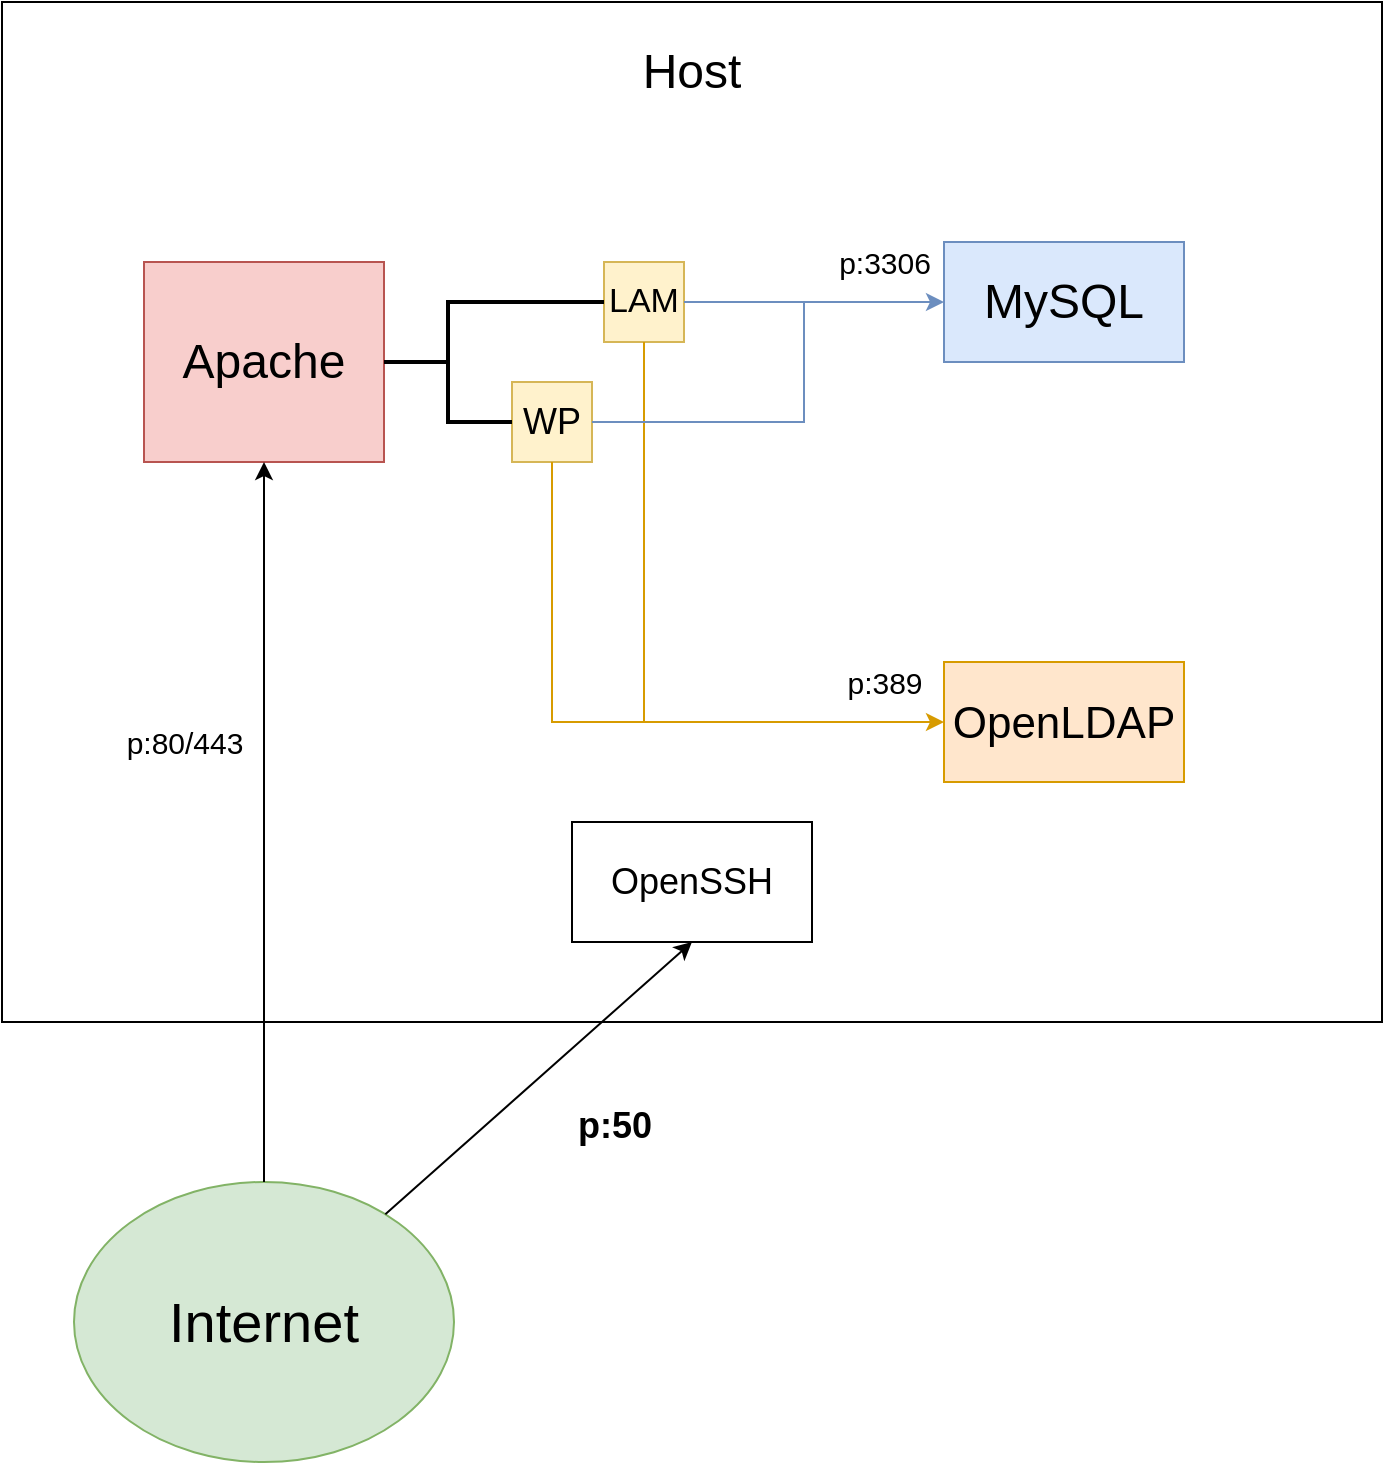 <mxfile>
    <diagram id="C5RBs43oDa-KdzZeNtuy" name="Page-1">
        <mxGraphModel dx="742" dy="647" grid="1" gridSize="10" guides="1" tooltips="1" connect="1" arrows="1" fold="1" page="1" pageScale="1" pageWidth="827" pageHeight="1169" math="0" shadow="0">
            <root>
                <mxCell id="WIyWlLk6GJQsqaUBKTNV-0"/>
                <mxCell id="WIyWlLk6GJQsqaUBKTNV-1" parent="WIyWlLk6GJQsqaUBKTNV-0"/>
                <mxCell id="fDoWqqoHtU6u6N5VrsDu-0" value="" style="rounded=0;whiteSpace=wrap;html=1;fontFamily=Verdana;fontSize=24;align=center;movable=0;resizable=0;rotatable=0;deletable=0;editable=0;locked=1;connectable=0;" parent="WIyWlLk6GJQsqaUBKTNV-1" vertex="1">
                    <mxGeometry x="69" y="50" width="690" height="510" as="geometry"/>
                </mxCell>
                <mxCell id="fDoWqqoHtU6u6N5VrsDu-2" value="Host" style="rounded=0;whiteSpace=wrap;html=1;strokeColor=none;fontFamily=Helvetica;fontSize=24;" parent="WIyWlLk6GJQsqaUBKTNV-1" vertex="1">
                    <mxGeometry x="364" y="60" width="100" height="50" as="geometry"/>
                </mxCell>
                <mxCell id="fDoWqqoHtU6u6N5VrsDu-3" value="Apache" style="rounded=0;whiteSpace=wrap;html=1;fontFamily=Helvetica;fontSize=24;fillColor=#f8cecc;strokeColor=#b85450;" parent="WIyWlLk6GJQsqaUBKTNV-1" vertex="1">
                    <mxGeometry x="140" y="180" width="120" height="100" as="geometry"/>
                </mxCell>
                <mxCell id="fDoWqqoHtU6u6N5VrsDu-4" value="MySQL" style="rounded=0;whiteSpace=wrap;html=1;fontSize=24;fillColor=#dae8fc;strokeColor=#6c8ebf;" parent="WIyWlLk6GJQsqaUBKTNV-1" vertex="1">
                    <mxGeometry x="540" y="170" width="120" height="60" as="geometry"/>
                </mxCell>
                <mxCell id="fDoWqqoHtU6u6N5VrsDu-5" value="&lt;font style=&quot;font-size: 22px;&quot;&gt;OpenLDAP&lt;/font&gt;" style="rounded=0;whiteSpace=wrap;html=1;fontSize=24;fillColor=#ffe6cc;strokeColor=#d79b00;" parent="WIyWlLk6GJQsqaUBKTNV-1" vertex="1">
                    <mxGeometry x="540" y="380" width="120" height="60" as="geometry"/>
                </mxCell>
                <mxCell id="fDoWqqoHtU6u6N5VrsDu-6" value="&lt;font style=&quot;font-size: 17px;&quot;&gt;LAM&lt;/font&gt;" style="rounded=0;whiteSpace=wrap;html=1;fillColor=#fff2cc;strokeColor=#d6b656;" parent="WIyWlLk6GJQsqaUBKTNV-1" vertex="1">
                    <mxGeometry x="370" y="180" width="40" height="40" as="geometry"/>
                </mxCell>
                <mxCell id="fDoWqqoHtU6u6N5VrsDu-7" value="&lt;font style=&quot;font-size: 18px;&quot;&gt;WP&lt;/font&gt;" style="rounded=0;whiteSpace=wrap;html=1;fillColor=#fff2cc;strokeColor=#d6b656;" parent="WIyWlLk6GJQsqaUBKTNV-1" vertex="1">
                    <mxGeometry x="324" y="240" width="40" height="40" as="geometry"/>
                </mxCell>
                <mxCell id="fDoWqqoHtU6u6N5VrsDu-8" value="&lt;font style=&quot;font-size: 28px;&quot;&gt;Internet&lt;/font&gt;" style="ellipse;whiteSpace=wrap;html=1;fillColor=#d5e8d4;strokeColor=#82b366;" parent="WIyWlLk6GJQsqaUBKTNV-1" vertex="1">
                    <mxGeometry x="105" y="640" width="190" height="140" as="geometry"/>
                </mxCell>
                <mxCell id="fDoWqqoHtU6u6N5VrsDu-9" value="" style="strokeWidth=2;html=1;shape=mxgraph.flowchart.annotation_2;align=left;labelPosition=right;pointerEvents=1;" parent="WIyWlLk6GJQsqaUBKTNV-1" vertex="1">
                    <mxGeometry x="260" y="200" width="64" height="60" as="geometry"/>
                </mxCell>
                <mxCell id="fDoWqqoHtU6u6N5VrsDu-10" value="&lt;font style=&quot;font-size: 15px;&quot;&gt;p:389&lt;/font&gt;" style="endArrow=classic;html=1;rounded=0;fillColor=#ffe6cc;strokeColor=#d79b00;" parent="WIyWlLk6GJQsqaUBKTNV-1" source="fDoWqqoHtU6u6N5VrsDu-7" target="fDoWqqoHtU6u6N5VrsDu-5" edge="1">
                    <mxGeometry x="0.816" y="20" width="50" height="50" relative="1" as="geometry">
                        <mxPoint x="460" y="450" as="sourcePoint"/>
                        <mxPoint x="510" y="400" as="targetPoint"/>
                        <Array as="points">
                            <mxPoint x="344" y="410"/>
                        </Array>
                        <mxPoint as="offset"/>
                    </mxGeometry>
                </mxCell>
                <mxCell id="fDoWqqoHtU6u6N5VrsDu-12" value="&lt;font style=&quot;font-size: 15px;&quot;&gt;p:3306&lt;/font&gt;" style="endArrow=classic;html=1;rounded=0;fillColor=#dae8fc;strokeColor=#6c8ebf;" parent="WIyWlLk6GJQsqaUBKTNV-1" source="fDoWqqoHtU6u6N5VrsDu-6" target="fDoWqqoHtU6u6N5VrsDu-4" edge="1">
                    <mxGeometry x="0.538" y="20" width="50" height="50" relative="1" as="geometry">
                        <mxPoint x="460" y="450" as="sourcePoint"/>
                        <mxPoint x="510" y="400" as="targetPoint"/>
                        <mxPoint as="offset"/>
                    </mxGeometry>
                </mxCell>
                <mxCell id="fDoWqqoHtU6u6N5VrsDu-13" value="&lt;font style=&quot;font-size: 15px;&quot;&gt;p:80/443&lt;/font&gt;" style="endArrow=classic;html=1;rounded=0;" parent="WIyWlLk6GJQsqaUBKTNV-1" source="fDoWqqoHtU6u6N5VrsDu-8" target="fDoWqqoHtU6u6N5VrsDu-3" edge="1">
                    <mxGeometry x="0.222" y="40" width="50" height="50" relative="1" as="geometry">
                        <mxPoint x="460" y="450" as="sourcePoint"/>
                        <mxPoint x="510" y="400" as="targetPoint"/>
                        <mxPoint as="offset"/>
                    </mxGeometry>
                </mxCell>
                <mxCell id="fDoWqqoHtU6u6N5VrsDu-15" value="" style="line;strokeWidth=2;html=1;" parent="WIyWlLk6GJQsqaUBKTNV-1" vertex="1">
                    <mxGeometry x="314" y="195" width="56" height="10" as="geometry"/>
                </mxCell>
                <mxCell id="fDoWqqoHtU6u6N5VrsDu-17" value="" style="endArrow=none;html=1;rounded=0;entryX=0.5;entryY=1;entryDx=0;entryDy=0;fillColor=#ffe6cc;strokeColor=#d79b00;" parent="WIyWlLk6GJQsqaUBKTNV-1" target="fDoWqqoHtU6u6N5VrsDu-6" edge="1">
                    <mxGeometry width="50" height="50" relative="1" as="geometry">
                        <mxPoint x="390" y="410" as="sourcePoint"/>
                        <mxPoint x="510" y="400" as="targetPoint"/>
                    </mxGeometry>
                </mxCell>
                <mxCell id="fDoWqqoHtU6u6N5VrsDu-18" value="" style="endArrow=none;html=1;rounded=0;entryX=1;entryY=0.5;entryDx=0;entryDy=0;fillColor=#dae8fc;strokeColor=#6c8ebf;" parent="WIyWlLk6GJQsqaUBKTNV-1" target="fDoWqqoHtU6u6N5VrsDu-7" edge="1">
                    <mxGeometry width="50" height="50" relative="1" as="geometry">
                        <mxPoint x="470" y="200" as="sourcePoint"/>
                        <mxPoint x="510" y="400" as="targetPoint"/>
                        <Array as="points">
                            <mxPoint x="470" y="260"/>
                        </Array>
                    </mxGeometry>
                </mxCell>
                <mxCell id="0" value="&lt;font style=&quot;font-size: 18px;&quot;&gt;OpenSSH&lt;/font&gt;" style="rounded=0;whiteSpace=wrap;html=1;" vertex="1" parent="WIyWlLk6GJQsqaUBKTNV-1">
                    <mxGeometry x="354" y="460" width="120" height="60" as="geometry"/>
                </mxCell>
                <mxCell id="1" value="" style="endArrow=classic;html=1;fontSize=18;entryX=0.5;entryY=1;entryDx=0;entryDy=0;" edge="1" parent="WIyWlLk6GJQsqaUBKTNV-1" source="fDoWqqoHtU6u6N5VrsDu-8" target="0">
                    <mxGeometry width="50" height="50" relative="1" as="geometry">
                        <mxPoint x="410" y="450" as="sourcePoint"/>
                        <mxPoint x="460" y="400" as="targetPoint"/>
                    </mxGeometry>
                </mxCell>
                <mxCell id="2" value="&lt;font style=&quot;font-size: 18px;&quot;&gt;p:50&lt;/font&gt;" style="text;strokeColor=none;fillColor=none;html=1;fontSize=24;fontStyle=1;verticalAlign=middle;align=center;" vertex="1" parent="WIyWlLk6GJQsqaUBKTNV-1">
                    <mxGeometry x="325" y="590" width="100" height="40" as="geometry"/>
                </mxCell>
            </root>
        </mxGraphModel>
    </diagram>
</mxfile>